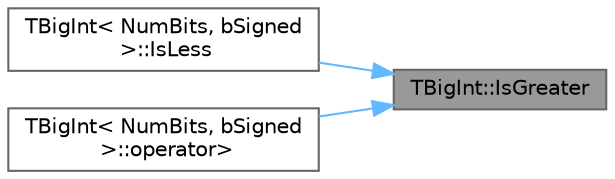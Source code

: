 digraph "TBigInt::IsGreater"
{
 // INTERACTIVE_SVG=YES
 // LATEX_PDF_SIZE
  bgcolor="transparent";
  edge [fontname=Helvetica,fontsize=10,labelfontname=Helvetica,labelfontsize=10];
  node [fontname=Helvetica,fontsize=10,shape=box,height=0.2,width=0.4];
  rankdir="RL";
  Node1 [id="Node000001",label="TBigInt::IsGreater",height=0.2,width=0.4,color="gray40", fillcolor="grey60", style="filled", fontcolor="black",tooltip="this > Other"];
  Node1 -> Node2 [id="edge1_Node000001_Node000002",dir="back",color="steelblue1",style="solid",tooltip=" "];
  Node2 [id="Node000002",label="TBigInt\< NumBits, bSigned\l \>::IsLess",height=0.2,width=0.4,color="grey40", fillcolor="white", style="filled",URL="$d1/db0/classTBigInt.html#afee36be2204497355fde812819b90668",tooltip=" "];
  Node1 -> Node3 [id="edge2_Node000001_Node000003",dir="back",color="steelblue1",style="solid",tooltip=" "];
  Node3 [id="Node000003",label="TBigInt\< NumBits, bSigned\l \>::operator\>",height=0.2,width=0.4,color="grey40", fillcolor="white", style="filled",URL="$d1/db0/classTBigInt.html#a72c9227c783b0c9a50f404e8f8180714",tooltip=" "];
}

